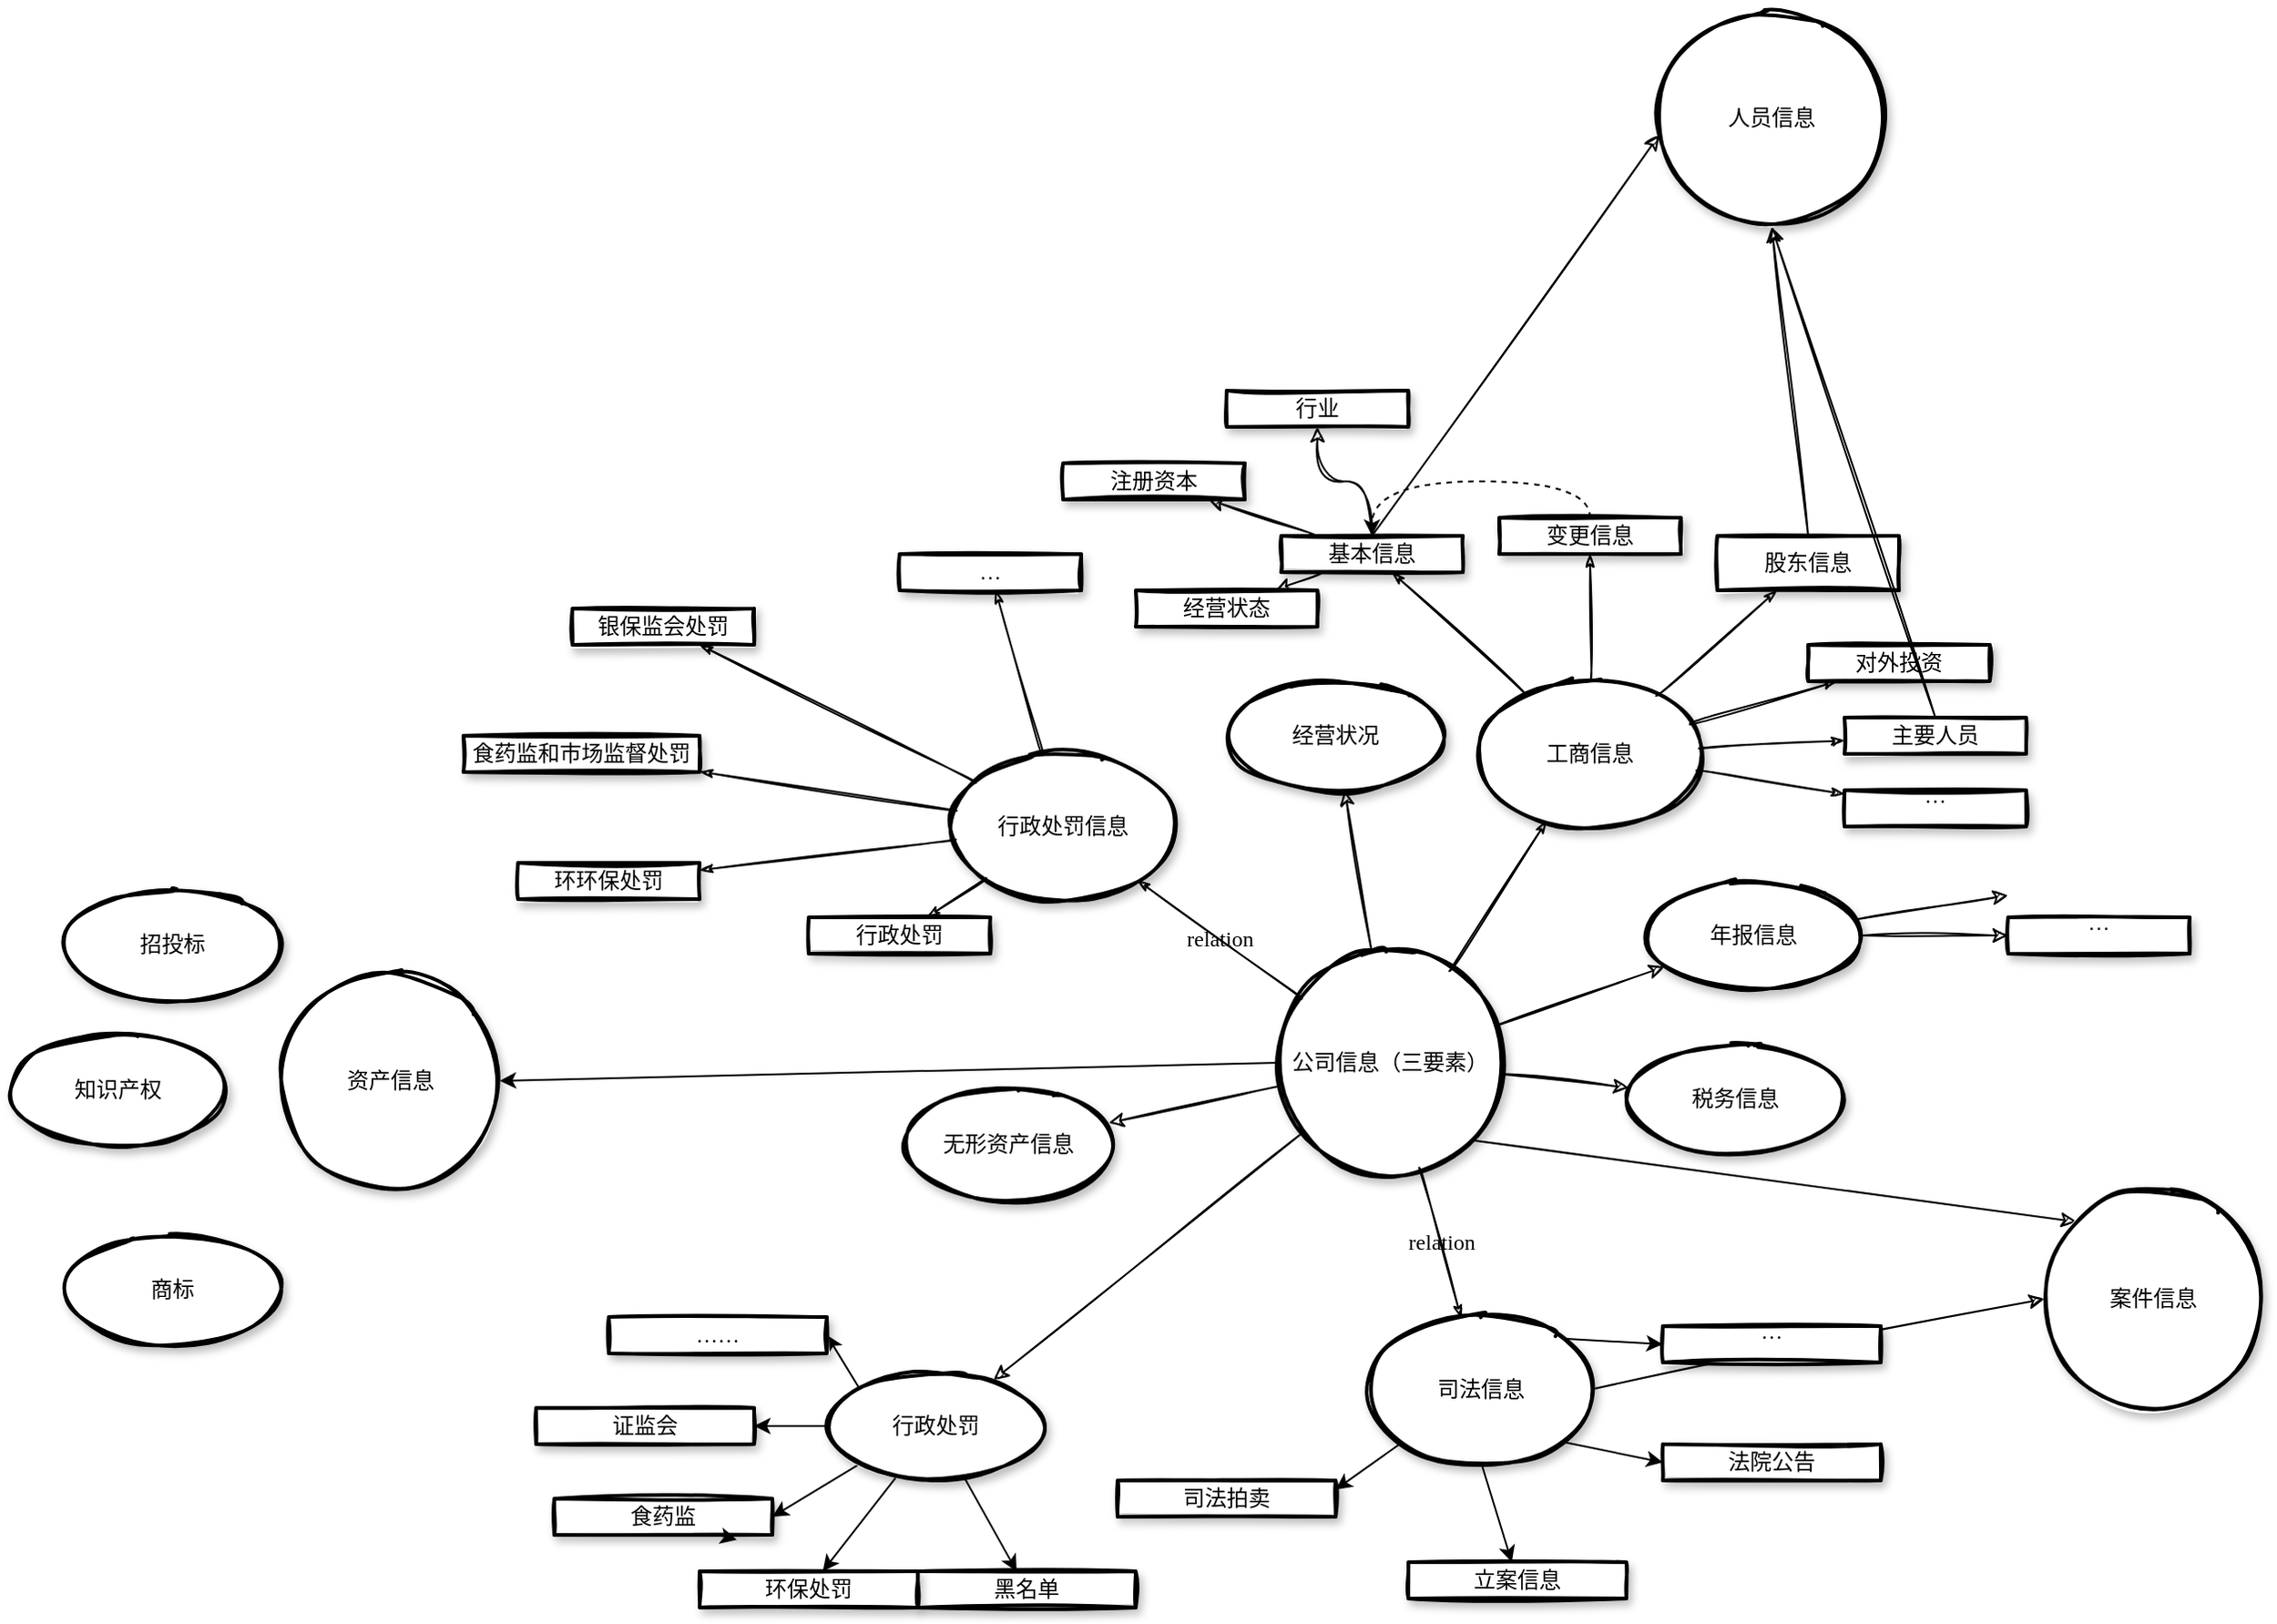 <mxfile version="16.4.6" type="device" pages="4"><diagram name="企业基础数据" id="ad52d381-51e7-2e0d-a935-2d0ddd2fd229"><mxGraphModel dx="2138" dy="1435" grid="1" gridSize="10" guides="1" tooltips="1" connect="1" arrows="1" fold="1" page="1" pageScale="1" pageWidth="1100" pageHeight="850" math="0" shadow="0"><root><mxCell id="0"/><mxCell id="1" parent="0"/><mxCell id="2c924340bb9dbf6c-1" value="&lt;span&gt;银保监会处罚&lt;/span&gt;" style="whiteSpace=wrap;html=1;shadow=1;comic=0;labelBackgroundColor=none;strokeWidth=2;fontFamily=Verdana;fontSize=12;align=center;arcSize=50;sketch=1;" parent="1" vertex="1"><mxGeometry x="140" y="70" width="100" height="20" as="geometry"/></mxCell><mxCell id="2c924340bb9dbf6c-2" value="行政处罚信息" style="ellipse;whiteSpace=wrap;html=1;shadow=1;comic=0;labelBackgroundColor=none;strokeWidth=2;fontFamily=Verdana;fontSize=12;align=center;sketch=1;" parent="1" vertex="1"><mxGeometry x="350" y="150" width="120" height="80" as="geometry"/></mxCell><mxCell id="2c924340bb9dbf6c-3" value="&lt;span&gt;工商信息&lt;br&gt;&lt;/span&gt;" style="ellipse;whiteSpace=wrap;html=1;shadow=1;comic=0;labelBackgroundColor=none;strokeWidth=2;fontFamily=Verdana;fontSize=12;align=center;sketch=1;" parent="1" vertex="1"><mxGeometry x="640" y="110" width="120" height="80" as="geometry"/></mxCell><mxCell id="_aYUeRH5ZjuVgmTvy2SS-4" value="" style="rounded=0;sketch=1;orthogonalLoop=1;jettySize=auto;html=1;" parent="1" source="2c924340bb9dbf6c-4" target="_aYUeRH5ZjuVgmTvy2SS-3" edge="1"><mxGeometry relative="1" as="geometry"/></mxCell><mxCell id="_aYUeRH5ZjuVgmTvy2SS-12" value="" style="rounded=0;sketch=1;orthogonalLoop=1;jettySize=auto;html=1;" parent="1" source="2c924340bb9dbf6c-4" target="_aYUeRH5ZjuVgmTvy2SS-11" edge="1"><mxGeometry relative="1" as="geometry"/></mxCell><mxCell id="_aYUeRH5ZjuVgmTvy2SS-14" value="" style="edgeStyle=none;rounded=0;sketch=1;orthogonalLoop=1;jettySize=auto;html=1;" parent="1" source="2c924340bb9dbf6c-4" target="_aYUeRH5ZjuVgmTvy2SS-13" edge="1"><mxGeometry relative="1" as="geometry"/></mxCell><mxCell id="_aYUeRH5ZjuVgmTvy2SS-16" value="" style="edgeStyle=none;rounded=0;sketch=1;orthogonalLoop=1;jettySize=auto;html=1;" parent="1" source="2c924340bb9dbf6c-4" target="_aYUeRH5ZjuVgmTvy2SS-15" edge="1"><mxGeometry relative="1" as="geometry"/></mxCell><mxCell id="_aYUeRH5ZjuVgmTvy2SS-18" value="" style="edgeStyle=none;rounded=0;sketch=1;orthogonalLoop=1;jettySize=auto;html=1;" parent="1" source="2c924340bb9dbf6c-4" target="_aYUeRH5ZjuVgmTvy2SS-17" edge="1"><mxGeometry relative="1" as="geometry"/></mxCell><mxCell id="umv0BW6J4zWBD3JLbmn--3" style="edgeStyle=none;rounded=0;sketch=1;orthogonalLoop=1;jettySize=auto;html=1;exitX=1;exitY=1;exitDx=0;exitDy=0;entryX=0;entryY=0;entryDx=0;entryDy=0;" parent="1" source="2c924340bb9dbf6c-4" target="_aYUeRH5ZjuVgmTvy2SS-20" edge="1"><mxGeometry relative="1" as="geometry"/></mxCell><mxCell id="fBmbcGGGietOAJCLp7bu-2" style="rounded=0;orthogonalLoop=1;jettySize=auto;html=1;exitX=0;exitY=0.5;exitDx=0;exitDy=0;entryX=1;entryY=0.5;entryDx=0;entryDy=0;" parent="1" source="2c924340bb9dbf6c-4" target="fBmbcGGGietOAJCLp7bu-1" edge="1"><mxGeometry relative="1" as="geometry"/></mxCell><mxCell id="2c924340bb9dbf6c-4" value="公司信息（三要素）" style="ellipse;whiteSpace=wrap;html=1;shadow=1;comic=0;labelBackgroundColor=none;strokeWidth=2;fontFamily=Verdana;fontSize=12;align=center;sketch=1;" parent="1" vertex="1"><mxGeometry x="530" y="260" width="120" height="120" as="geometry"/></mxCell><mxCell id="umv0BW6J4zWBD3JLbmn--1" style="rounded=0;sketch=1;orthogonalLoop=1;jettySize=auto;html=1;exitX=1;exitY=0.5;exitDx=0;exitDy=0;entryX=0;entryY=0.5;entryDx=0;entryDy=0;" parent="1" source="2c924340bb9dbf6c-5" target="_aYUeRH5ZjuVgmTvy2SS-20" edge="1"><mxGeometry relative="1" as="geometry"/></mxCell><mxCell id="umv0BW6J4zWBD3JLbmn--33" style="edgeStyle=none;rounded=1;sketch=0;orthogonalLoop=1;jettySize=auto;html=1;exitX=0;exitY=1;exitDx=0;exitDy=0;entryX=0.5;entryY=0;entryDx=0;entryDy=0;" parent="1" source="2c924340bb9dbf6c-5" edge="1"><mxGeometry relative="1" as="geometry"><mxPoint x="560" y="555" as="targetPoint"/></mxGeometry></mxCell><mxCell id="umv0BW6J4zWBD3JLbmn--34" style="edgeStyle=none;rounded=1;sketch=0;orthogonalLoop=1;jettySize=auto;html=1;exitX=0.5;exitY=1;exitDx=0;exitDy=0;" parent="1" source="2c924340bb9dbf6c-5" target="umv0BW6J4zWBD3JLbmn--31" edge="1"><mxGeometry relative="1" as="geometry"/></mxCell><mxCell id="umv0BW6J4zWBD3JLbmn--35" style="edgeStyle=none;rounded=1;sketch=0;orthogonalLoop=1;jettySize=auto;html=1;exitX=1;exitY=1;exitDx=0;exitDy=0;entryX=0;entryY=0.5;entryDx=0;entryDy=0;" parent="1" source="2c924340bb9dbf6c-5" target="umv0BW6J4zWBD3JLbmn--32" edge="1"><mxGeometry relative="1" as="geometry"/></mxCell><mxCell id="umv0BW6J4zWBD3JLbmn--37" style="edgeStyle=none;rounded=1;sketch=0;orthogonalLoop=1;jettySize=auto;html=1;exitX=1;exitY=0;exitDx=0;exitDy=0;entryX=0;entryY=0.5;entryDx=0;entryDy=0;" parent="1" source="2c924340bb9dbf6c-5" target="umv0BW6J4zWBD3JLbmn--36" edge="1"><mxGeometry relative="1" as="geometry"/></mxCell><mxCell id="2c924340bb9dbf6c-5" value="&lt;span&gt;司法信息&lt;/span&gt;" style="ellipse;whiteSpace=wrap;html=1;shadow=1;comic=0;labelBackgroundColor=none;strokeWidth=2;fontFamily=Verdana;fontSize=12;align=center;sketch=1;" parent="1" vertex="1"><mxGeometry x="580" y="460" width="120" height="80" as="geometry"/></mxCell><mxCell id="2c924340bb9dbf6c-8" value="&lt;span&gt;食药监和市场监督处罚&lt;/span&gt;" style="whiteSpace=wrap;html=1;shadow=1;comic=0;labelBackgroundColor=none;strokeWidth=2;fontFamily=Verdana;fontSize=12;align=center;arcSize=50;sketch=1;" parent="1" vertex="1"><mxGeometry x="80" y="140" width="130" height="20" as="geometry"/></mxCell><mxCell id="2c924340bb9dbf6c-9" value="&lt;span&gt;环环保处罚&lt;/span&gt;" style="whiteSpace=wrap;html=1;shadow=1;comic=0;labelBackgroundColor=none;strokeWidth=2;fontFamily=Verdana;fontSize=12;align=center;arcSize=50;sketch=1;" parent="1" vertex="1"><mxGeometry x="110" y="210" width="100" height="20" as="geometry"/></mxCell><mxCell id="2c924340bb9dbf6c-10" value="&lt;span&gt;…&lt;/span&gt;" style="whiteSpace=wrap;html=1;shadow=1;comic=0;labelBackgroundColor=none;strokeWidth=2;fontFamily=Verdana;fontSize=12;align=center;arcSize=50;sketch=1;" parent="1" vertex="1"><mxGeometry x="320" y="40" width="100" height="20" as="geometry"/></mxCell><mxCell id="_aYUeRH5ZjuVgmTvy2SS-6" value="" style="edgeStyle=orthogonalEdgeStyle;curved=1;rounded=0;sketch=1;orthogonalLoop=1;jettySize=auto;html=1;" parent="1" source="2c924340bb9dbf6c-11" target="_aYUeRH5ZjuVgmTvy2SS-5" edge="1"><mxGeometry relative="1" as="geometry"/></mxCell><mxCell id="_aYUeRH5ZjuVgmTvy2SS-8" value="" style="rounded=0;sketch=1;orthogonalLoop=1;jettySize=auto;html=1;" parent="1" source="2c924340bb9dbf6c-11" target="_aYUeRH5ZjuVgmTvy2SS-7" edge="1"><mxGeometry relative="1" as="geometry"/></mxCell><mxCell id="_aYUeRH5ZjuVgmTvy2SS-10" value="" style="rounded=0;sketch=1;orthogonalLoop=1;jettySize=auto;html=1;" parent="1" source="2c924340bb9dbf6c-11" target="_aYUeRH5ZjuVgmTvy2SS-9" edge="1"><mxGeometry relative="1" as="geometry"/></mxCell><mxCell id="umv0BW6J4zWBD3JLbmn--16" style="edgeStyle=none;rounded=0;sketch=1;orthogonalLoop=1;jettySize=auto;html=1;exitX=0.5;exitY=0;exitDx=0;exitDy=0;entryX=-0.017;entryY=0.578;entryDx=0;entryDy=0;entryPerimeter=0;" parent="1" source="2c924340bb9dbf6c-11" target="umv0BW6J4zWBD3JLbmn--14" edge="1"><mxGeometry relative="1" as="geometry"/></mxCell><mxCell id="2c924340bb9dbf6c-11" value="&lt;span&gt;基本信息&lt;/span&gt;" style="whiteSpace=wrap;html=1;shadow=1;comic=0;labelBackgroundColor=none;strokeWidth=2;fontFamily=Verdana;fontSize=12;align=center;arcSize=50;sketch=1;" parent="1" vertex="1"><mxGeometry x="530" y="30" width="100" height="20" as="geometry"/></mxCell><mxCell id="yiFUgR7jEhipKw_pzzD6-1" style="edgeStyle=orthogonalEdgeStyle;rounded=0;orthogonalLoop=1;jettySize=auto;html=1;exitX=0.5;exitY=0;exitDx=0;exitDy=0;entryX=0.5;entryY=0;entryDx=0;entryDy=0;curved=1;dashed=1;" edge="1" parent="1" source="2c924340bb9dbf6c-14" target="2c924340bb9dbf6c-11"><mxGeometry relative="1" as="geometry"/></mxCell><mxCell id="2c924340bb9dbf6c-14" value="&lt;span&gt;变更信息&lt;/span&gt;" style="whiteSpace=wrap;html=1;shadow=1;comic=0;labelBackgroundColor=none;strokeWidth=2;fontFamily=Verdana;fontSize=12;align=center;arcSize=50;sketch=1;" parent="1" vertex="1"><mxGeometry x="650" y="20" width="100" height="20" as="geometry"/></mxCell><mxCell id="umv0BW6J4zWBD3JLbmn--17" style="edgeStyle=none;rounded=0;sketch=1;orthogonalLoop=1;jettySize=auto;html=1;exitX=0.5;exitY=0;exitDx=0;exitDy=0;entryX=0.5;entryY=1;entryDx=0;entryDy=0;" parent="1" source="2c924340bb9dbf6c-15" target="umv0BW6J4zWBD3JLbmn--14" edge="1"><mxGeometry relative="1" as="geometry"/></mxCell><mxCell id="2c924340bb9dbf6c-15" value="&lt;span&gt;股东信息&lt;/span&gt;" style="whiteSpace=wrap;html=1;shadow=1;comic=0;labelBackgroundColor=none;strokeWidth=2;fontFamily=Verdana;fontSize=12;align=center;arcSize=50;sketch=1;" parent="1" vertex="1"><mxGeometry x="770" y="30" width="100" height="30" as="geometry"/></mxCell><mxCell id="2c924340bb9dbf6c-16" value="&lt;span&gt;对外投资&lt;/span&gt;" style="whiteSpace=wrap;html=1;shadow=1;comic=0;labelBackgroundColor=none;strokeWidth=2;fontFamily=Verdana;fontSize=12;align=center;arcSize=50;sketch=1;" parent="1" vertex="1"><mxGeometry x="820" y="90" width="100" height="20" as="geometry"/></mxCell><mxCell id="umv0BW6J4zWBD3JLbmn--18" style="edgeStyle=none;rounded=0;sketch=1;orthogonalLoop=1;jettySize=auto;html=1;exitX=0.5;exitY=0;exitDx=0;exitDy=0;entryX=0.5;entryY=1;entryDx=0;entryDy=0;" parent="1" source="2c924340bb9dbf6c-17" target="umv0BW6J4zWBD3JLbmn--14" edge="1"><mxGeometry relative="1" as="geometry"/></mxCell><mxCell id="2c924340bb9dbf6c-17" value="主要人员" style="whiteSpace=wrap;html=1;shadow=1;comic=0;labelBackgroundColor=none;strokeWidth=2;fontFamily=Verdana;fontSize=12;align=center;arcSize=50;sketch=1;" parent="1" vertex="1"><mxGeometry x="840" y="130" width="100" height="20" as="geometry"/></mxCell><mxCell id="2c924340bb9dbf6c-18" value="&lt;span&gt;…&lt;br&gt;&lt;br&gt;&lt;/span&gt;" style="whiteSpace=wrap;html=1;shadow=1;comic=0;labelBackgroundColor=none;strokeWidth=2;fontFamily=Verdana;fontSize=12;align=center;arcSize=50;sketch=1;" parent="1" vertex="1"><mxGeometry x="840" y="170" width="100" height="20" as="geometry"/></mxCell><mxCell id="2c924340bb9dbf6c-27" value="" style="edgeStyle=none;html=1;labelBackgroundColor=none;startArrow=none;startFill=0;startSize=5;endArrow=classicThin;endFill=1;endSize=5;jettySize=auto;orthogonalLoop=1;strokeWidth=1;fontFamily=Verdana;fontSize=12;curved=1;sketch=1;" parent="1" source="2c924340bb9dbf6c-2" target="2c924340bb9dbf6c-10" edge="1"><mxGeometry relative="1" as="geometry"/></mxCell><mxCell id="2c924340bb9dbf6c-28" value="" style="edgeStyle=none;html=1;labelBackgroundColor=none;startArrow=none;startFill=0;startSize=5;endArrow=classicThin;endFill=1;endSize=5;jettySize=auto;orthogonalLoop=1;strokeWidth=1;fontFamily=Verdana;fontSize=12;curved=1;sketch=1;" parent="1" source="2c924340bb9dbf6c-2" target="2c924340bb9dbf6c-1" edge="1"><mxGeometry relative="1" as="geometry"/></mxCell><mxCell id="2c924340bb9dbf6c-29" value="" style="edgeStyle=none;html=1;labelBackgroundColor=none;startArrow=none;startFill=0;startSize=5;endArrow=classicThin;endFill=1;endSize=5;jettySize=auto;orthogonalLoop=1;strokeWidth=1;fontFamily=Verdana;fontSize=12;curved=1;sketch=1;" parent="1" source="2c924340bb9dbf6c-2" target="2c924340bb9dbf6c-8" edge="1"><mxGeometry relative="1" as="geometry"/></mxCell><mxCell id="2c924340bb9dbf6c-30" value="" style="edgeStyle=none;html=1;labelBackgroundColor=none;startArrow=none;startFill=0;startSize=5;endArrow=classicThin;endFill=1;endSize=5;jettySize=auto;orthogonalLoop=1;strokeWidth=1;fontFamily=Verdana;fontSize=12;curved=1;sketch=1;" parent="1" source="2c924340bb9dbf6c-2" target="2c924340bb9dbf6c-9" edge="1"><mxGeometry relative="1" as="geometry"/></mxCell><mxCell id="2c924340bb9dbf6c-31" value="relation" style="edgeStyle=none;html=1;labelBackgroundColor=none;startArrow=none;startFill=0;startSize=5;endArrow=classicThin;endFill=1;endSize=5;jettySize=auto;orthogonalLoop=1;strokeWidth=1;fontFamily=Verdana;fontSize=12;curved=1;sketch=1;" parent="1" source="2c924340bb9dbf6c-4" target="2c924340bb9dbf6c-2" edge="1"><mxGeometry relative="1" as="geometry"/></mxCell><mxCell id="2c924340bb9dbf6c-32" value="" style="edgeStyle=none;html=1;labelBackgroundColor=none;startArrow=none;startFill=0;startSize=5;endArrow=classicThin;endFill=1;endSize=5;jettySize=auto;orthogonalLoop=1;strokeWidth=1;fontFamily=Verdana;fontSize=12;curved=1;sketch=1;" parent="1" source="2c924340bb9dbf6c-4" target="2c924340bb9dbf6c-3" edge="1"><mxGeometry relative="1" as="geometry"/></mxCell><mxCell id="2c924340bb9dbf6c-33" value="relation" style="edgeStyle=none;html=1;labelBackgroundColor=none;startArrow=none;startFill=0;startSize=5;endArrow=classicThin;endFill=1;endSize=5;jettySize=auto;orthogonalLoop=1;strokeWidth=1;fontFamily=Verdana;fontSize=12;curved=1;sketch=1;" parent="1" source="2c924340bb9dbf6c-4" target="2c924340bb9dbf6c-5" edge="1"><mxGeometry relative="1" as="geometry"/></mxCell><mxCell id="2c924340bb9dbf6c-41" value="" style="edgeStyle=none;html=1;labelBackgroundColor=none;startArrow=none;startFill=0;startSize=5;endArrow=classicThin;endFill=1;endSize=5;jettySize=auto;orthogonalLoop=1;strokeWidth=1;fontFamily=Verdana;fontSize=12;curved=1;sketch=1;" parent="1" source="2c924340bb9dbf6c-3" target="2c924340bb9dbf6c-18" edge="1"><mxGeometry relative="1" as="geometry"/></mxCell><mxCell id="2c924340bb9dbf6c-42" value="" style="edgeStyle=none;html=1;labelBackgroundColor=none;startArrow=none;startFill=0;startSize=5;endArrow=classicThin;endFill=1;endSize=5;jettySize=auto;orthogonalLoop=1;strokeWidth=1;fontFamily=Verdana;fontSize=12;curved=1;sketch=1;" parent="1" source="2c924340bb9dbf6c-3" target="2c924340bb9dbf6c-17" edge="1"><mxGeometry relative="1" as="geometry"/></mxCell><mxCell id="2c924340bb9dbf6c-43" value="" style="edgeStyle=none;html=1;labelBackgroundColor=none;startArrow=none;startFill=0;startSize=5;endArrow=classicThin;endFill=1;endSize=5;jettySize=auto;orthogonalLoop=1;strokeWidth=1;fontFamily=Verdana;fontSize=12;curved=1;sketch=1;" parent="1" source="2c924340bb9dbf6c-3" target="2c924340bb9dbf6c-16" edge="1"><mxGeometry x="0.276" y="-12" relative="1" as="geometry"><mxPoint as="offset"/></mxGeometry></mxCell><mxCell id="2c924340bb9dbf6c-44" value="" style="edgeStyle=none;html=1;labelBackgroundColor=none;startArrow=none;startFill=0;startSize=5;endArrow=classicThin;endFill=1;endSize=5;jettySize=auto;orthogonalLoop=1;strokeWidth=1;fontFamily=Verdana;fontSize=12;curved=1;sketch=1;" parent="1" source="2c924340bb9dbf6c-3" target="2c924340bb9dbf6c-15" edge="1"><mxGeometry relative="1" as="geometry"/></mxCell><mxCell id="2c924340bb9dbf6c-45" value="" style="edgeStyle=none;html=1;labelBackgroundColor=none;startArrow=none;startFill=0;startSize=5;endArrow=classicThin;endFill=1;endSize=5;jettySize=auto;orthogonalLoop=1;strokeWidth=1;fontFamily=Verdana;fontSize=12;curved=1;sketch=1;" parent="1" source="2c924340bb9dbf6c-3" target="2c924340bb9dbf6c-14" edge="1"><mxGeometry relative="1" as="geometry"/></mxCell><mxCell id="2c924340bb9dbf6c-46" value="" style="edgeStyle=none;html=1;labelBackgroundColor=none;startArrow=none;startFill=0;startSize=5;endArrow=classicThin;endFill=1;endSize=5;jettySize=auto;orthogonalLoop=1;strokeWidth=1;fontFamily=Verdana;fontSize=12;curved=1;sketch=1;" parent="1" source="2c924340bb9dbf6c-3" target="2c924340bb9dbf6c-11" edge="1"><mxGeometry relative="1" as="geometry"/></mxCell><mxCell id="2c924340bb9dbf6c-56" value="&lt;span&gt;行政处罚&lt;/span&gt;" style="whiteSpace=wrap;html=1;shadow=1;comic=0;labelBackgroundColor=none;strokeWidth=2;fontFamily=Verdana;fontSize=12;align=center;arcSize=50;sketch=1;" parent="1" vertex="1"><mxGeometry x="270" y="240" width="100" height="20" as="geometry"/></mxCell><mxCell id="2c924340bb9dbf6c-62" value="" style="edgeStyle=none;html=1;labelBackgroundColor=none;startArrow=none;startFill=0;startSize=5;endArrow=classicThin;endFill=1;endSize=5;jettySize=auto;orthogonalLoop=1;strokeWidth=1;fontFamily=Verdana;fontSize=12;curved=1;sketch=1;" parent="1" source="2c924340bb9dbf6c-2" target="2c924340bb9dbf6c-56" edge="1"><mxGeometry relative="1" as="geometry"/></mxCell><mxCell id="_aYUeRH5ZjuVgmTvy2SS-3" value="无形资产信息" style="ellipse;whiteSpace=wrap;html=1;shadow=1;fontFamily=Verdana;strokeWidth=2;comic=0;sketch=1;" parent="1" vertex="1"><mxGeometry x="320" y="335" width="120" height="60" as="geometry"/></mxCell><mxCell id="_aYUeRH5ZjuVgmTvy2SS-5" value="&lt;span&gt;行业&lt;/span&gt;" style="whiteSpace=wrap;html=1;shadow=1;comic=0;labelBackgroundColor=none;strokeWidth=2;fontFamily=Verdana;fontSize=12;align=center;arcSize=50;sketch=1;" parent="1" vertex="1"><mxGeometry x="500" y="-50" width="100" height="20" as="geometry"/></mxCell><mxCell id="_aYUeRH5ZjuVgmTvy2SS-7" value="&lt;span&gt;注册资本&lt;/span&gt;" style="whiteSpace=wrap;html=1;shadow=1;comic=0;labelBackgroundColor=none;strokeWidth=2;fontFamily=Verdana;fontSize=12;align=center;arcSize=50;sketch=1;" parent="1" vertex="1"><mxGeometry x="410" y="-10" width="100" height="20" as="geometry"/></mxCell><mxCell id="_aYUeRH5ZjuVgmTvy2SS-9" value="经营状态" style="whiteSpace=wrap;html=1;shadow=1;comic=0;labelBackgroundColor=none;strokeWidth=2;fontFamily=Verdana;fontSize=12;align=center;arcSize=50;sketch=1;" parent="1" vertex="1"><mxGeometry x="450" y="60" width="100" height="20" as="geometry"/></mxCell><mxCell id="umv0BW6J4zWBD3JLbmn--20" value="" style="rounded=1;sketch=0;orthogonalLoop=1;jettySize=auto;html=1;" parent="1" source="_aYUeRH5ZjuVgmTvy2SS-11" target="umv0BW6J4zWBD3JLbmn--19" edge="1"><mxGeometry relative="1" as="geometry"/></mxCell><mxCell id="umv0BW6J4zWBD3JLbmn--22" value="" style="rounded=1;sketch=0;orthogonalLoop=1;jettySize=auto;html=1;" parent="1" source="_aYUeRH5ZjuVgmTvy2SS-11" target="umv0BW6J4zWBD3JLbmn--21" edge="1"><mxGeometry relative="1" as="geometry"/></mxCell><mxCell id="umv0BW6J4zWBD3JLbmn--27" style="edgeStyle=none;rounded=1;sketch=0;orthogonalLoop=1;jettySize=auto;html=1;exitX=0;exitY=1;exitDx=0;exitDy=0;entryX=1;entryY=0.5;entryDx=0;entryDy=0;" parent="1" source="_aYUeRH5ZjuVgmTvy2SS-11" target="umv0BW6J4zWBD3JLbmn--23" edge="1"><mxGeometry relative="1" as="geometry"/></mxCell><mxCell id="umv0BW6J4zWBD3JLbmn--28" style="edgeStyle=none;rounded=1;sketch=0;orthogonalLoop=1;jettySize=auto;html=1;exitX=0;exitY=0.5;exitDx=0;exitDy=0;entryX=1;entryY=0.75;entryDx=0;entryDy=0;" parent="1" source="_aYUeRH5ZjuVgmTvy2SS-11" edge="1"><mxGeometry relative="1" as="geometry"><mxPoint x="240" y="520" as="targetPoint"/></mxGeometry></mxCell><mxCell id="umv0BW6J4zWBD3JLbmn--29" style="edgeStyle=none;rounded=1;sketch=0;orthogonalLoop=1;jettySize=auto;html=1;exitX=0;exitY=0;exitDx=0;exitDy=0;entryX=1;entryY=0.5;entryDx=0;entryDy=0;" parent="1" source="_aYUeRH5ZjuVgmTvy2SS-11" target="umv0BW6J4zWBD3JLbmn--26" edge="1"><mxGeometry relative="1" as="geometry"/></mxCell><mxCell id="_aYUeRH5ZjuVgmTvy2SS-11" value="行政处罚" style="ellipse;whiteSpace=wrap;html=1;shadow=1;fontFamily=Verdana;strokeWidth=2;comic=0;sketch=1;" parent="1" vertex="1"><mxGeometry x="280" y="490" width="120" height="60" as="geometry"/></mxCell><mxCell id="umv0BW6J4zWBD3JLbmn--5" value="" style="edgeStyle=none;rounded=0;sketch=1;orthogonalLoop=1;jettySize=auto;html=1;" parent="1" source="_aYUeRH5ZjuVgmTvy2SS-13" edge="1"><mxGeometry relative="1" as="geometry"><mxPoint x="930" y="250" as="targetPoint"/></mxGeometry></mxCell><mxCell id="umv0BW6J4zWBD3JLbmn--13" value="" style="rounded=0;sketch=1;orthogonalLoop=1;jettySize=auto;html=1;" parent="1" source="_aYUeRH5ZjuVgmTvy2SS-13" edge="1"><mxGeometry relative="1" as="geometry"><mxPoint x="930" y="227.895" as="targetPoint"/></mxGeometry></mxCell><mxCell id="_aYUeRH5ZjuVgmTvy2SS-13" value="年报信息" style="ellipse;whiteSpace=wrap;html=1;shadow=1;fontFamily=Verdana;strokeWidth=2;comic=0;sketch=1;" parent="1" vertex="1"><mxGeometry x="730" y="220" width="120" height="60" as="geometry"/></mxCell><mxCell id="_aYUeRH5ZjuVgmTvy2SS-15" value="税务信息" style="ellipse;whiteSpace=wrap;html=1;shadow=1;fontFamily=Verdana;strokeWidth=2;comic=0;sketch=1;" parent="1" vertex="1"><mxGeometry x="720" y="310" width="120" height="60" as="geometry"/></mxCell><mxCell id="_aYUeRH5ZjuVgmTvy2SS-17" value="经营状况" style="ellipse;whiteSpace=wrap;html=1;shadow=1;fontFamily=Verdana;strokeWidth=2;comic=0;sketch=1;" parent="1" vertex="1"><mxGeometry x="500" y="110" width="120" height="60" as="geometry"/></mxCell><mxCell id="_aYUeRH5ZjuVgmTvy2SS-19" style="edgeStyle=none;rounded=0;sketch=1;orthogonalLoop=1;jettySize=auto;html=1;exitX=0.5;exitY=1;exitDx=0;exitDy=0;" parent="1" source="2c924340bb9dbf6c-5" target="2c924340bb9dbf6c-5" edge="1"><mxGeometry relative="1" as="geometry"/></mxCell><mxCell id="_aYUeRH5ZjuVgmTvy2SS-20" value="案件信息" style="ellipse;whiteSpace=wrap;html=1;shadow=1;comic=0;labelBackgroundColor=none;strokeWidth=2;fontFamily=Verdana;fontSize=12;align=center;sketch=1;" parent="1" vertex="1"><mxGeometry x="950" y="390" width="120" height="120" as="geometry"/></mxCell><mxCell id="umv0BW6J4zWBD3JLbmn--9" value="&lt;span&gt;…&lt;br&gt;&lt;br&gt;&lt;/span&gt;" style="whiteSpace=wrap;html=1;shadow=1;comic=0;labelBackgroundColor=none;strokeWidth=2;fontFamily=Verdana;fontSize=12;align=center;arcSize=50;sketch=1;" parent="1" vertex="1"><mxGeometry x="930" y="240" width="100" height="20" as="geometry"/></mxCell><mxCell id="umv0BW6J4zWBD3JLbmn--14" value="人员信息" style="ellipse;whiteSpace=wrap;html=1;shadow=1;comic=0;labelBackgroundColor=none;strokeWidth=2;fontFamily=Verdana;fontSize=12;align=center;sketch=1;" parent="1" vertex="1"><mxGeometry x="740" y="-260" width="120" height="120" as="geometry"/></mxCell><mxCell id="umv0BW6J4zWBD3JLbmn--19" value="黑名单" style="whiteSpace=wrap;html=1;shadow=1;fontFamily=Verdana;strokeWidth=2;comic=0;sketch=1;" parent="1" vertex="1"><mxGeometry x="330" y="600" width="120" height="20" as="geometry"/></mxCell><mxCell id="umv0BW6J4zWBD3JLbmn--21" value="环保处罚" style="whiteSpace=wrap;html=1;shadow=1;fontFamily=Verdana;strokeWidth=2;comic=0;sketch=1;" parent="1" vertex="1"><mxGeometry x="210" y="600" width="120" height="20" as="geometry"/></mxCell><mxCell id="umv0BW6J4zWBD3JLbmn--23" value="食药监" style="whiteSpace=wrap;html=1;shadow=1;fontFamily=Verdana;strokeWidth=2;comic=0;sketch=1;" parent="1" vertex="1"><mxGeometry x="130" y="560" width="120" height="20" as="geometry"/></mxCell><mxCell id="umv0BW6J4zWBD3JLbmn--24" value="证监会" style="whiteSpace=wrap;html=1;shadow=1;fontFamily=Verdana;strokeWidth=2;comic=0;sketch=1;" parent="1" vertex="1"><mxGeometry x="120" y="510" width="120" height="20" as="geometry"/></mxCell><mxCell id="umv0BW6J4zWBD3JLbmn--25" style="edgeStyle=none;rounded=1;sketch=0;orthogonalLoop=1;jettySize=auto;html=1;exitX=0.75;exitY=1;exitDx=0;exitDy=0;entryX=0.837;entryY=1.13;entryDx=0;entryDy=0;entryPerimeter=0;" parent="1" source="umv0BW6J4zWBD3JLbmn--23" target="umv0BW6J4zWBD3JLbmn--23" edge="1"><mxGeometry relative="1" as="geometry"/></mxCell><mxCell id="umv0BW6J4zWBD3JLbmn--26" value="……" style="whiteSpace=wrap;html=1;shadow=1;fontFamily=Verdana;strokeWidth=2;comic=0;sketch=1;" parent="1" vertex="1"><mxGeometry x="160" y="460" width="120" height="20" as="geometry"/></mxCell><mxCell id="umv0BW6J4zWBD3JLbmn--30" value="司法拍卖" style="whiteSpace=wrap;html=1;shadow=1;fontFamily=Verdana;strokeWidth=2;comic=0;sketch=1;" parent="1" vertex="1"><mxGeometry x="440" y="550" width="120" height="20" as="geometry"/></mxCell><mxCell id="umv0BW6J4zWBD3JLbmn--31" value="立案信息" style="whiteSpace=wrap;html=1;shadow=1;fontFamily=Verdana;strokeWidth=2;comic=0;sketch=1;" parent="1" vertex="1"><mxGeometry x="600" y="595" width="120" height="20" as="geometry"/></mxCell><mxCell id="umv0BW6J4zWBD3JLbmn--32" value="法院公告" style="whiteSpace=wrap;html=1;shadow=1;fontFamily=Verdana;strokeWidth=2;comic=0;sketch=1;" parent="1" vertex="1"><mxGeometry x="740" y="530" width="120" height="20" as="geometry"/></mxCell><mxCell id="umv0BW6J4zWBD3JLbmn--36" value="…&lt;br&gt;……" style="whiteSpace=wrap;html=1;shadow=1;fontFamily=Verdana;strokeWidth=2;comic=0;sketch=1;" parent="1" vertex="1"><mxGeometry x="740" y="465" width="120" height="20" as="geometry"/></mxCell><mxCell id="fBmbcGGGietOAJCLp7bu-1" value="资产信息" style="ellipse;whiteSpace=wrap;html=1;shadow=1;comic=0;labelBackgroundColor=none;strokeWidth=2;fontFamily=Verdana;fontSize=12;align=center;sketch=1;" parent="1" vertex="1"><mxGeometry x="-20" y="270" width="120" height="120" as="geometry"/></mxCell><mxCell id="fBmbcGGGietOAJCLp7bu-3" value="商标" style="ellipse;whiteSpace=wrap;html=1;shadow=1;fontFamily=Verdana;strokeWidth=2;comic=0;sketch=1;" parent="1" vertex="1"><mxGeometry x="-140" y="415" width="120" height="60" as="geometry"/></mxCell><mxCell id="fBmbcGGGietOAJCLp7bu-4" value="知识产权" style="ellipse;whiteSpace=wrap;html=1;shadow=1;fontFamily=Verdana;strokeWidth=2;comic=0;sketch=1;" parent="1" vertex="1"><mxGeometry x="-170" y="305" width="120" height="60" as="geometry"/></mxCell><mxCell id="fBmbcGGGietOAJCLp7bu-5" value="招投标" style="ellipse;whiteSpace=wrap;html=1;shadow=1;fontFamily=Verdana;strokeWidth=2;comic=0;sketch=1;" parent="1" vertex="1"><mxGeometry x="-140" y="225" width="120" height="60" as="geometry"/></mxCell></root></mxGraphModel></diagram><diagram id="e5woBtSr2YT0bPJrgqW6" name="企业关系-1"><mxGraphModel dx="1422" dy="800" grid="1" gridSize="10" guides="1" tooltips="1" connect="1" arrows="1" fold="1" page="1" pageScale="1" pageWidth="827" pageHeight="1169" math="0" shadow="0"><root><mxCell id="W3zx08lo1SaxMht2YeL5-0"/><mxCell id="W3zx08lo1SaxMht2YeL5-1" parent="W3zx08lo1SaxMht2YeL5-0"/><mxCell id="W3zx08lo1SaxMht2YeL5-4" value="" style="edgeStyle=none;rounded=0;sketch=1;orthogonalLoop=1;jettySize=auto;html=1;" parent="W3zx08lo1SaxMht2YeL5-1" source="W3zx08lo1SaxMht2YeL5-2" target="W3zx08lo1SaxMht2YeL5-3" edge="1"><mxGeometry relative="1" as="geometry"/></mxCell><mxCell id="W3zx08lo1SaxMht2YeL5-14" value="从属关系" style="edgeLabel;html=1;align=center;verticalAlign=middle;resizable=0;points=[];" parent="W3zx08lo1SaxMht2YeL5-4" vertex="1" connectable="0"><mxGeometry x="-0.192" y="1" relative="1" as="geometry"><mxPoint as="offset"/></mxGeometry></mxCell><mxCell id="W3zx08lo1SaxMht2YeL5-6" value="" style="edgeStyle=none;rounded=0;sketch=1;orthogonalLoop=1;jettySize=auto;html=1;" parent="W3zx08lo1SaxMht2YeL5-1" source="W3zx08lo1SaxMht2YeL5-2" target="W3zx08lo1SaxMht2YeL5-5" edge="1"><mxGeometry relative="1" as="geometry"/></mxCell><mxCell id="W3zx08lo1SaxMht2YeL5-11" value="法定代表人&lt;br&gt;董监高&lt;br&gt;主要人员&lt;br&gt;投资" style="edgeLabel;html=1;align=center;verticalAlign=middle;resizable=0;points=[];" parent="W3zx08lo1SaxMht2YeL5-6" vertex="1" connectable="0"><mxGeometry x="-0.208" y="2" relative="1" as="geometry"><mxPoint as="offset"/></mxGeometry></mxCell><mxCell id="W3zx08lo1SaxMht2YeL5-9" value="" style="edgeStyle=none;rounded=0;sketch=1;orthogonalLoop=1;jettySize=auto;html=1;" parent="W3zx08lo1SaxMht2YeL5-1" source="W3zx08lo1SaxMht2YeL5-2" target="W3zx08lo1SaxMht2YeL5-8" edge="1"><mxGeometry relative="1" as="geometry"/></mxCell><mxCell id="W3zx08lo1SaxMht2YeL5-15" value="从属&lt;br&gt;债务" style="edgeLabel;html=1;align=center;verticalAlign=middle;resizable=0;points=[];" parent="W3zx08lo1SaxMht2YeL5-9" vertex="1" connectable="0"><mxGeometry x="-0.15" relative="1" as="geometry"><mxPoint as="offset"/></mxGeometry></mxCell><mxCell id="W3zx08lo1SaxMht2YeL5-12" style="edgeStyle=orthogonalEdgeStyle;rounded=0;sketch=1;orthogonalLoop=1;jettySize=auto;html=1;exitX=1;exitY=0.5;exitDx=0;exitDy=0;curved=1;entryX=0;entryY=0.5;entryDx=0;entryDy=0;" parent="W3zx08lo1SaxMht2YeL5-1" source="W3zx08lo1SaxMht2YeL5-2" target="W3zx08lo1SaxMht2YeL5-2" edge="1"><mxGeometry relative="1" as="geometry"><mxPoint x="170" y="160" as="targetPoint"/><Array as="points"><mxPoint x="280" y="160"/><mxPoint x="280" y="80"/><mxPoint x="160" y="80"/><mxPoint x="160" y="160"/></Array></mxGeometry></mxCell><mxCell id="W3zx08lo1SaxMht2YeL5-13" value="&lt;span style=&quot;font-size: 12px ; background-color: rgb(248 , 249 , 250)&quot;&gt;投资关系&lt;/span&gt;&lt;br style=&quot;font-size: 12px ; background-color: rgb(248 , 249 , 250)&quot;&gt;&lt;span style=&quot;font-size: 12px ; background-color: rgb(248 , 249 , 250)&quot;&gt;供应商关系&lt;/span&gt;&lt;br style=&quot;font-size: 12px ; background-color: rgb(248 , 249 , 250)&quot;&gt;&lt;span style=&quot;font-size: 12px ; background-color: rgb(248 , 249 , 250)&quot;&gt;司法关系&lt;br&gt;&lt;/span&gt;分支机构&lt;br style=&quot;font-size: 12px ; background-color: rgb(248 , 249 , 250)&quot;&gt;&lt;span style=&quot;font-size: 12px ; background-color: rgb(248 , 249 , 250)&quot;&gt;其他关联关系&lt;/span&gt;" style="edgeLabel;html=1;align=center;verticalAlign=middle;resizable=0;points=[];" parent="W3zx08lo1SaxMht2YeL5-12" vertex="1" connectable="0"><mxGeometry x="-0.068" y="2" relative="1" as="geometry"><mxPoint as="offset"/></mxGeometry></mxCell><mxCell id="W3zx08lo1SaxMht2YeL5-2" value="公司&lt;span style=&quot;white-space: pre&quot;&gt;&#9;&lt;/span&gt;" style="ellipse;whiteSpace=wrap;html=1;aspect=fixed;sketch=1;" parent="W3zx08lo1SaxMht2YeL5-1" vertex="1"><mxGeometry x="180" y="120" width="80" height="80" as="geometry"/></mxCell><mxCell id="W3zx08lo1SaxMht2YeL5-3" value="案件" style="ellipse;whiteSpace=wrap;html=1;aspect=fixed;sketch=1;" parent="W3zx08lo1SaxMht2YeL5-1" vertex="1"><mxGeometry x="460" y="120" width="80" height="80" as="geometry"/></mxCell><mxCell id="W3zx08lo1SaxMht2YeL5-16" style="edgeStyle=orthogonalEdgeStyle;curved=1;rounded=0;sketch=1;orthogonalLoop=1;jettySize=auto;html=1;exitX=1;exitY=0.5;exitDx=0;exitDy=0;entryX=0;entryY=0.5;entryDx=0;entryDy=0;" parent="W3zx08lo1SaxMht2YeL5-1" source="W3zx08lo1SaxMht2YeL5-5" target="W3zx08lo1SaxMht2YeL5-5" edge="1"><mxGeometry relative="1" as="geometry"><mxPoint x="170" y="400" as="targetPoint"/><Array as="points"><mxPoint x="280" y="390"/><mxPoint x="280" y="450"/><mxPoint x="160" y="450"/><mxPoint x="160" y="390"/></Array></mxGeometry></mxCell><mxCell id="W3zx08lo1SaxMht2YeL5-17" value="合伙" style="edgeLabel;html=1;align=center;verticalAlign=middle;resizable=0;points=[];" parent="W3zx08lo1SaxMht2YeL5-16" vertex="1" connectable="0"><mxGeometry x="0.151" y="-3" relative="1" as="geometry"><mxPoint x="21" y="3" as="offset"/></mxGeometry></mxCell><mxCell id="W3zx08lo1SaxMht2YeL5-5" value="人员" style="ellipse;whiteSpace=wrap;html=1;aspect=fixed;sketch=1;" parent="W3zx08lo1SaxMht2YeL5-1" vertex="1"><mxGeometry x="180" y="350" width="80" height="80" as="geometry"/></mxCell><mxCell id="W3zx08lo1SaxMht2YeL5-8" value="资产" style="ellipse;whiteSpace=wrap;html=1;aspect=fixed;sketch=1;" parent="W3zx08lo1SaxMht2YeL5-1" vertex="1"><mxGeometry x="470" y="330" width="80" height="80" as="geometry"/></mxCell></root></mxGraphModel></diagram><diagram id="XNV0d0ADwlvJc-cqvs5R" name="企业业务？"><mxGraphModel dx="1038" dy="585" grid="1" gridSize="10" guides="1" tooltips="1" connect="1" arrows="1" fold="1" page="1" pageScale="1" pageWidth="827" pageHeight="1169" math="0" shadow="0"><root><mxCell id="tCi5aKqEnIToYEjgtT6O-0"/><mxCell id="tCi5aKqEnIToYEjgtT6O-1" parent="tCi5aKqEnIToYEjgtT6O-0"/><mxCell id="Lm51E75zthLIVs1EW2M6-9" value="" style="whiteSpace=wrap;html=1;aspect=fixed;" vertex="1" parent="tCi5aKqEnIToYEjgtT6O-1"><mxGeometry x="240" y="320" width="160" height="160" as="geometry"/></mxCell><mxCell id="Lm51E75zthLIVs1EW2M6-10" style="edgeStyle=none;rounded=0;orthogonalLoop=1;jettySize=auto;html=1;exitX=1;exitY=0.5;exitDx=0;exitDy=0;exitPerimeter=0;entryX=-0.003;entryY=0.381;entryDx=0;entryDy=0;entryPerimeter=0;" edge="1" parent="tCi5aKqEnIToYEjgtT6O-1" source="BAshOH1Uto-wlNuWCx_P-0" target="Lm51E75zthLIVs1EW2M6-9"><mxGeometry relative="1" as="geometry"/></mxCell><mxCell id="BAshOH1Uto-wlNuWCx_P-0" value="存量数据" style="strokeWidth=2;html=1;shape=mxgraph.flowchart.start_1;whiteSpace=wrap;" vertex="1" parent="tCi5aKqEnIToYEjgtT6O-1"><mxGeometry x="90" y="300" width="100" height="60" as="geometry"/></mxCell><mxCell id="Lm51E75zthLIVs1EW2M6-11" style="edgeStyle=none;rounded=0;orthogonalLoop=1;jettySize=auto;html=1;exitX=1;exitY=0.5;exitDx=0;exitDy=0;exitPerimeter=0;entryX=-0.003;entryY=0.636;entryDx=0;entryDy=0;entryPerimeter=0;" edge="1" parent="tCi5aKqEnIToYEjgtT6O-1" source="BAshOH1Uto-wlNuWCx_P-1" target="Lm51E75zthLIVs1EW2M6-9"><mxGeometry relative="1" as="geometry"/></mxCell><mxCell id="BAshOH1Uto-wlNuWCx_P-1" value="增量数据" style="strokeWidth=2;html=1;shape=mxgraph.flowchart.start_1;whiteSpace=wrap;" vertex="1" parent="tCi5aKqEnIToYEjgtT6O-1"><mxGeometry x="90" y="440" width="100" height="60" as="geometry"/></mxCell><mxCell id="Lm51E75zthLIVs1EW2M6-0" value="获客营销" style="whiteSpace=wrap;html=1;shadow=1;fontFamily=Verdana;strokeWidth=2;comic=0;sketch=1;" vertex="1" parent="tCi5aKqEnIToYEjgtT6O-1"><mxGeometry x="260" y="350" width="120" height="20" as="geometry"/></mxCell><mxCell id="Lm51E75zthLIVs1EW2M6-1" value="进件申请" style="whiteSpace=wrap;html=1;shadow=1;fontFamily=Verdana;strokeWidth=2;comic=0;sketch=1;" vertex="1" parent="tCi5aKqEnIToYEjgtT6O-1"><mxGeometry x="260" y="370" width="120" height="20" as="geometry"/></mxCell><mxCell id="Lm51E75zthLIVs1EW2M6-2" value="欺诈规则过滤" style="whiteSpace=wrap;html=1;shadow=1;fontFamily=Verdana;strokeWidth=2;comic=0;sketch=1;" vertex="1" parent="tCi5aKqEnIToYEjgtT6O-1"><mxGeometry x="260" y="390" width="120" height="20" as="geometry"/></mxCell><mxCell id="Lm51E75zthLIVs1EW2M6-3" value="客户准入" style="whiteSpace=wrap;html=1;shadow=1;fontFamily=Verdana;strokeWidth=2;comic=0;sketch=1;" vertex="1" parent="tCi5aKqEnIToYEjgtT6O-1"><mxGeometry x="260" y="410" width="120" height="20" as="geometry"/></mxCell><mxCell id="Lm51E75zthLIVs1EW2M6-4" value="监测预警" style="whiteSpace=wrap;html=1;shadow=1;fontFamily=Verdana;strokeWidth=2;comic=0;sketch=1;" vertex="1" parent="tCi5aKqEnIToYEjgtT6O-1"><mxGeometry x="260" y="430" width="120" height="20" as="geometry"/></mxCell><mxCell id="Lm51E75zthLIVs1EW2M6-17" value="" style="edgeStyle=none;rounded=0;orthogonalLoop=1;jettySize=auto;html=1;" edge="1" parent="tCi5aKqEnIToYEjgtT6O-1" source="Lm51E75zthLIVs1EW2M6-5" target="Lm51E75zthLIVs1EW2M6-16"><mxGeometry relative="1" as="geometry"/></mxCell><mxCell id="Lm51E75zthLIVs1EW2M6-5" value="求全" style="strokeWidth=2;html=1;shape=mxgraph.flowchart.start_1;whiteSpace=wrap;" vertex="1" parent="tCi5aKqEnIToYEjgtT6O-1"><mxGeometry x="414" y="260" width="100" height="60" as="geometry"/></mxCell><mxCell id="Lm51E75zthLIVs1EW2M6-19" value="" style="edgeStyle=none;rounded=0;orthogonalLoop=1;jettySize=auto;html=1;" edge="1" parent="tCi5aKqEnIToYEjgtT6O-1" source="Lm51E75zthLIVs1EW2M6-6" target="Lm51E75zthLIVs1EW2M6-18"><mxGeometry relative="1" as="geometry"/></mxCell><mxCell id="Lm51E75zthLIVs1EW2M6-6" value="求准" style="strokeWidth=2;html=1;shape=mxgraph.flowchart.start_1;whiteSpace=wrap;" vertex="1" parent="tCi5aKqEnIToYEjgtT6O-1"><mxGeometry x="414" y="350" width="100" height="60" as="geometry"/></mxCell><mxCell id="Lm51E75zthLIVs1EW2M6-15" value="" style="edgeStyle=none;rounded=0;orthogonalLoop=1;jettySize=auto;html=1;" edge="1" parent="tCi5aKqEnIToYEjgtT6O-1" source="Lm51E75zthLIVs1EW2M6-7" target="Lm51E75zthLIVs1EW2M6-14"><mxGeometry relative="1" as="geometry"/></mxCell><mxCell id="Lm51E75zthLIVs1EW2M6-7" value="求精" style="strokeWidth=2;html=1;shape=mxgraph.flowchart.start_1;whiteSpace=wrap;" vertex="1" parent="tCi5aKqEnIToYEjgtT6O-1"><mxGeometry x="414" y="440" width="100" height="60" as="geometry"/></mxCell><mxCell id="Lm51E75zthLIVs1EW2M6-13" value="" style="edgeStyle=none;rounded=0;orthogonalLoop=1;jettySize=auto;html=1;" edge="1" parent="tCi5aKqEnIToYEjgtT6O-1" source="Lm51E75zthLIVs1EW2M6-8" target="Lm51E75zthLIVs1EW2M6-12"><mxGeometry relative="1" as="geometry"/></mxCell><mxCell id="Lm51E75zthLIVs1EW2M6-8" value="求速" style="strokeWidth=2;html=1;shape=mxgraph.flowchart.start_1;whiteSpace=wrap;" vertex="1" parent="tCi5aKqEnIToYEjgtT6O-1"><mxGeometry x="414" y="520" width="100" height="60" as="geometry"/></mxCell><mxCell id="Lm51E75zthLIVs1EW2M6-12" value="贷中监测&lt;br&gt;风险预警" style="whiteSpace=wrap;html=1;strokeWidth=2;" vertex="1" parent="tCi5aKqEnIToYEjgtT6O-1"><mxGeometry x="584" y="520" width="120" height="60" as="geometry"/></mxCell><mxCell id="Lm51E75zthLIVs1EW2M6-14" value="融资需求&lt;br&gt;风险企业&lt;br&gt;" style="whiteSpace=wrap;html=1;strokeWidth=2;" vertex="1" parent="tCi5aKqEnIToYEjgtT6O-1"><mxGeometry x="584" y="440" width="120" height="60" as="geometry"/></mxCell><mxCell id="Lm51E75zthLIVs1EW2M6-16" value="企业库基础能力&lt;br&gt;（竞品比对）" style="whiteSpace=wrap;html=1;strokeWidth=2;" vertex="1" parent="tCi5aKqEnIToYEjgtT6O-1"><mxGeometry x="584" y="260" width="120" height="60" as="geometry"/></mxCell><mxCell id="Lm51E75zthLIVs1EW2M6-18" value="多来源融合" style="whiteSpace=wrap;html=1;strokeWidth=2;" vertex="1" parent="tCi5aKqEnIToYEjgtT6O-1"><mxGeometry x="584" y="350" width="120" height="60" as="geometry"/></mxCell></root></mxGraphModel></diagram><diagram id="DiOMLWngGgO8GqmcFuRr" name="企业关系"><mxGraphModel dx="1038" dy="585" grid="1" gridSize="10" guides="1" tooltips="1" connect="1" arrows="1" fold="1" page="1" pageScale="1" pageWidth="827" pageHeight="1169" math="0" shadow="0"><root><mxCell id="HwYyg6djyQdqOmwi5WiF-0"/><mxCell id="HwYyg6djyQdqOmwi5WiF-1" parent="HwYyg6djyQdqOmwi5WiF-0"/><mxCell id="pjpfKATIxYO8OB_q55BL-1" style="edgeStyle=none;rounded=0;orthogonalLoop=1;jettySize=auto;html=1;exitX=0;exitY=0;exitDx=0;exitDy=0;entryX=1;entryY=1;entryDx=0;entryDy=0;" edge="1" parent="HwYyg6djyQdqOmwi5WiF-1" source="HwYyg6djyQdqOmwi5WiF-4" target="HwYyg6djyQdqOmwi5WiF-6"><mxGeometry relative="1" as="geometry"/></mxCell><mxCell id="pjpfKATIxYO8OB_q55BL-2" style="edgeStyle=none;rounded=0;orthogonalLoop=1;jettySize=auto;html=1;exitX=1;exitY=0;exitDx=0;exitDy=0;entryX=0;entryY=1;entryDx=0;entryDy=0;" edge="1" parent="HwYyg6djyQdqOmwi5WiF-1" source="HwYyg6djyQdqOmwi5WiF-4" target="HwYyg6djyQdqOmwi5WiF-5"><mxGeometry relative="1" as="geometry"/></mxCell><mxCell id="pjpfKATIxYO8OB_q55BL-3" style="edgeStyle=none;rounded=0;orthogonalLoop=1;jettySize=auto;html=1;exitX=1;exitY=1;exitDx=0;exitDy=0;entryX=0;entryY=0;entryDx=0;entryDy=0;" edge="1" parent="HwYyg6djyQdqOmwi5WiF-1" source="HwYyg6djyQdqOmwi5WiF-4" target="HwYyg6djyQdqOmwi5WiF-7"><mxGeometry relative="1" as="geometry"/></mxCell><mxCell id="pjpfKATIxYO8OB_q55BL-4" style="edgeStyle=none;rounded=0;orthogonalLoop=1;jettySize=auto;html=1;exitX=0;exitY=1;exitDx=0;exitDy=0;entryX=1;entryY=0;entryDx=0;entryDy=0;" edge="1" parent="HwYyg6djyQdqOmwi5WiF-1" source="HwYyg6djyQdqOmwi5WiF-4" target="pjpfKATIxYO8OB_q55BL-0"><mxGeometry relative="1" as="geometry"/></mxCell><mxCell id="HwYyg6djyQdqOmwi5WiF-4" value="主体企业" style="rounded=1;whiteSpace=wrap;html=1;" vertex="1" parent="HwYyg6djyQdqOmwi5WiF-1"><mxGeometry x="250" y="240" width="120" height="90" as="geometry"/></mxCell><mxCell id="HwYyg6djyQdqOmwi5WiF-5" value="关系企业" style="rounded=1;whiteSpace=wrap;html=1;" vertex="1" parent="HwYyg6djyQdqOmwi5WiF-1"><mxGeometry x="420" y="110" width="120" height="90" as="geometry"/></mxCell><mxCell id="HwYyg6djyQdqOmwi5WiF-6" value="关系资产" style="rounded=1;whiteSpace=wrap;html=1;" vertex="1" parent="HwYyg6djyQdqOmwi5WiF-1"><mxGeometry x="80" y="110" width="120" height="90" as="geometry"/></mxCell><mxCell id="HwYyg6djyQdqOmwi5WiF-7" value="关系人" style="rounded=1;whiteSpace=wrap;html=1;" vertex="1" parent="HwYyg6djyQdqOmwi5WiF-1"><mxGeometry x="420" y="360" width="120" height="90" as="geometry"/></mxCell><mxCell id="pjpfKATIxYO8OB_q55BL-0" value="关系事件" style="rounded=1;whiteSpace=wrap;html=1;" vertex="1" parent="HwYyg6djyQdqOmwi5WiF-1"><mxGeometry x="80" y="360" width="120" height="90" as="geometry"/></mxCell></root></mxGraphModel></diagram></mxfile>
